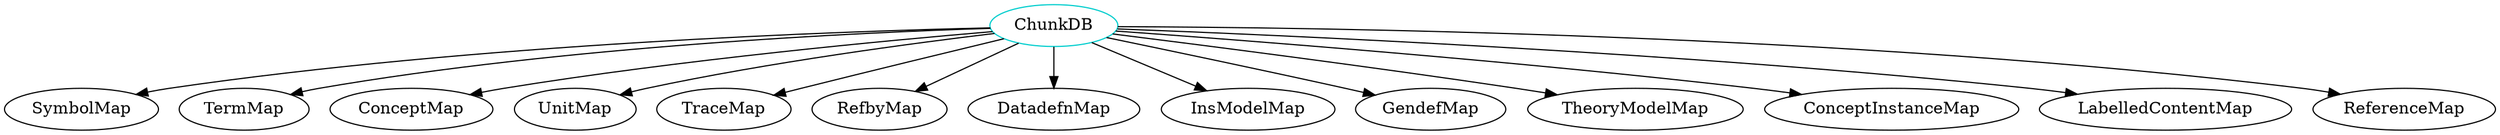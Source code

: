 digraph chunkdb{
ChunkDB	[shape=oval, color=cyan3, label="ChunkDB"];
ChunkDB -> SymbolMap;
ChunkDB -> TermMap;
ChunkDB -> ConceptMap;
ChunkDB -> UnitMap;
ChunkDB -> TraceMap;
ChunkDB -> RefbyMap;
ChunkDB -> DatadefnMap;
ChunkDB -> InsModelMap;
ChunkDB -> GendefMap;
ChunkDB -> TheoryModelMap;
ChunkDB -> ConceptInstanceMap;
ChunkDB -> LabelledContentMap;
ChunkDB -> ReferenceMap;
}

